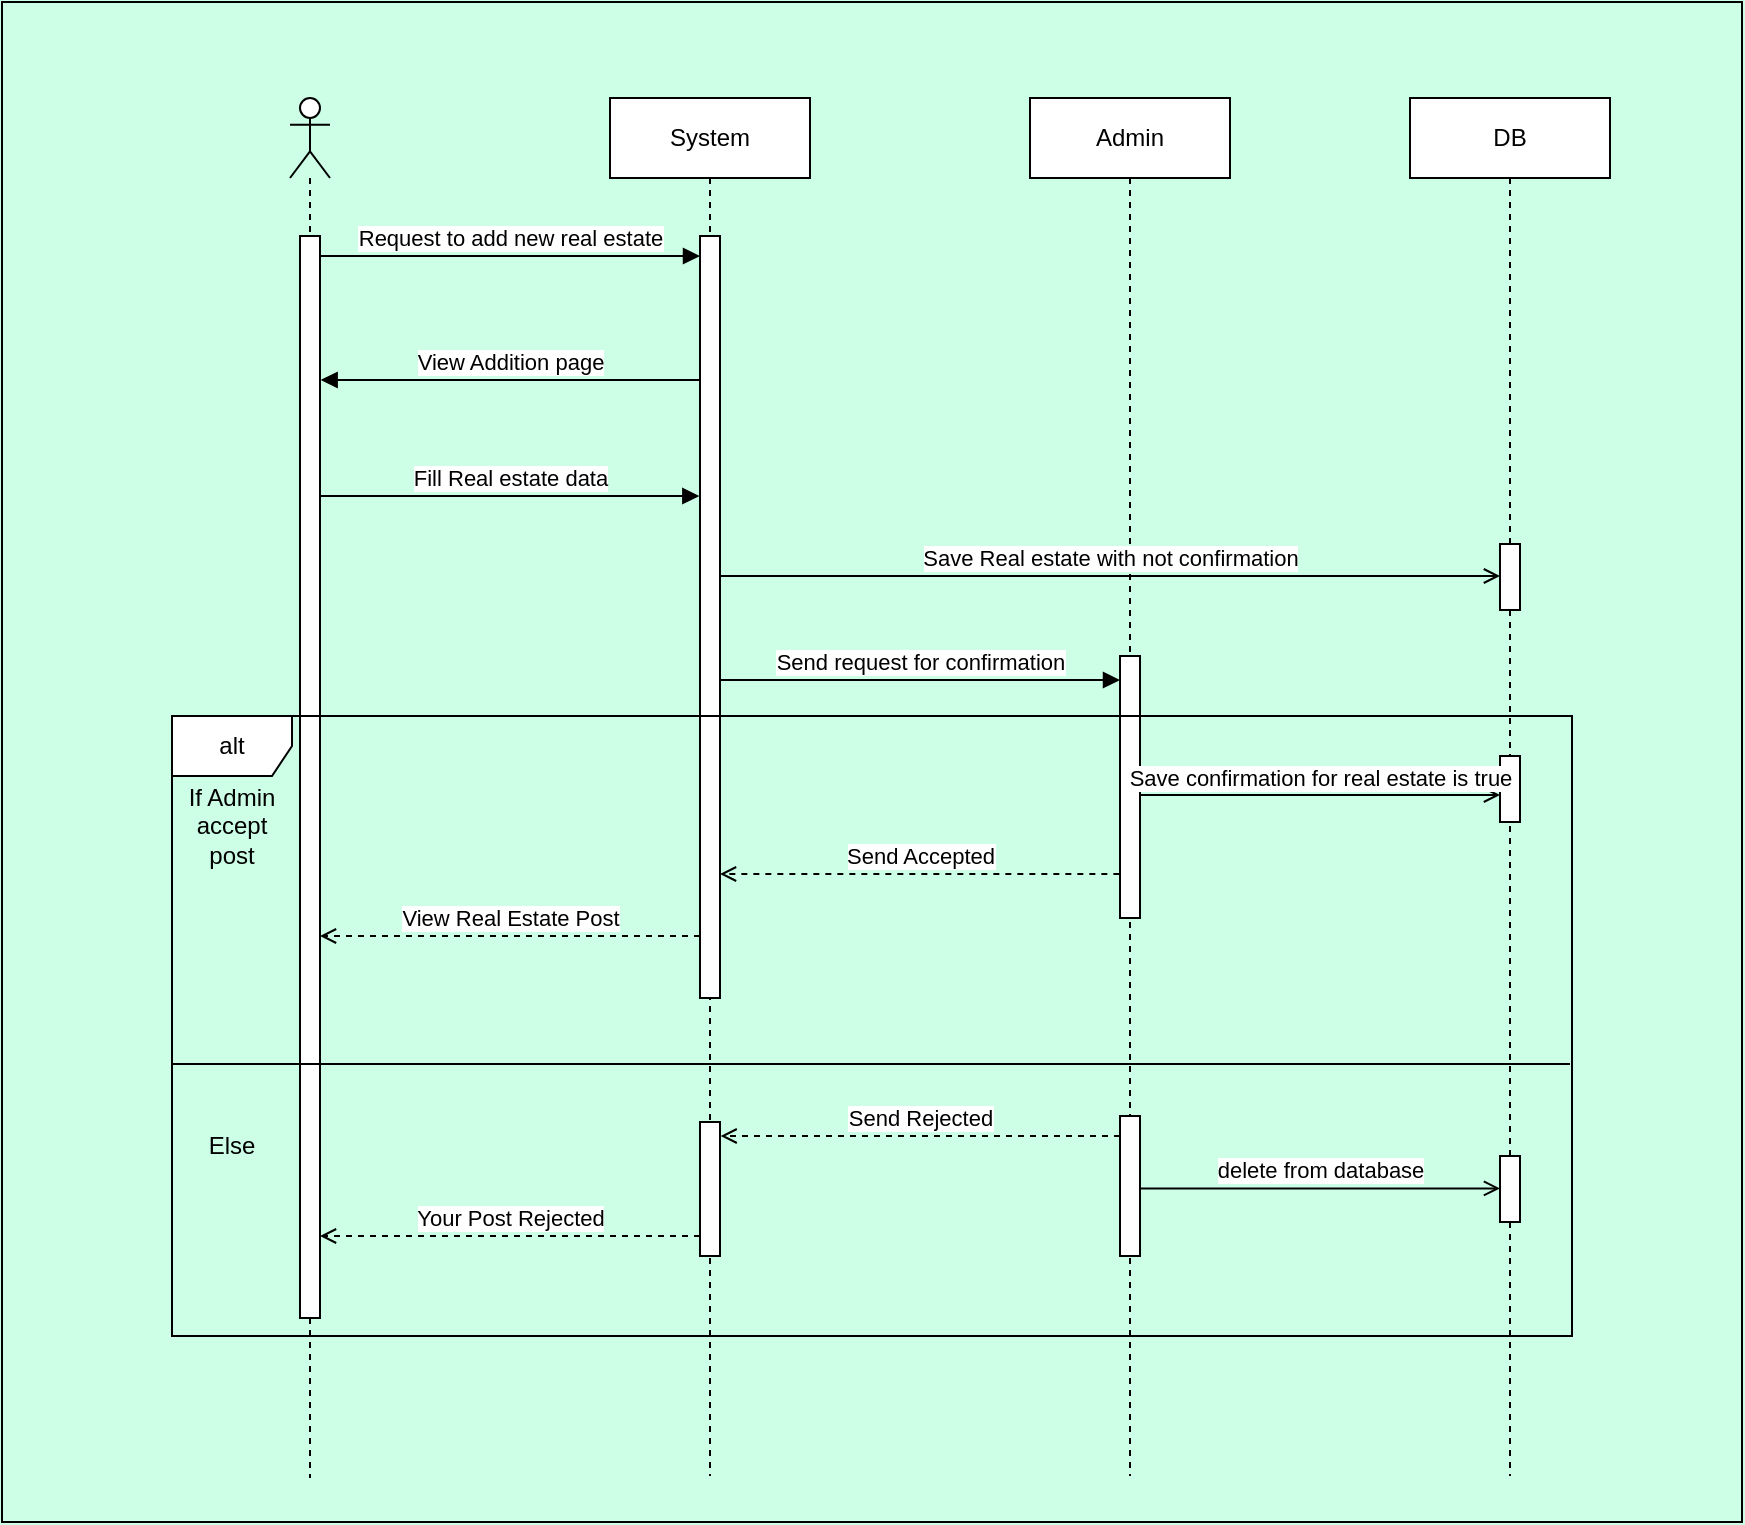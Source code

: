 <mxfile version="22.1.11" type="device">
  <diagram name="Page-1" id="Fr_Z8Ch70PDAauEXENrJ">
    <mxGraphModel dx="1336" dy="759" grid="1" gridSize="10" guides="1" tooltips="1" connect="1" arrows="1" fold="1" page="1" pageScale="1" pageWidth="850" pageHeight="1100" background="#CCFFE6" math="0" shadow="0">
      <root>
        <mxCell id="0" />
        <mxCell id="1" parent="0" />
        <mxCell id="-TdqzzMaAwmh72WFA7gF-1" value="" style="shape=umlLifeline;perimeter=lifelinePerimeter;whiteSpace=wrap;html=1;container=1;dropTarget=0;collapsible=0;recursiveResize=0;outlineConnect=0;portConstraint=eastwest;newEdgeStyle={&quot;curved&quot;:0,&quot;rounded&quot;:0};participant=umlActor;" vertex="1" parent="1">
          <mxGeometry x="150" y="81" width="20" height="690" as="geometry" />
        </mxCell>
        <mxCell id="-TdqzzMaAwmh72WFA7gF-6" value="" style="html=1;points=[[0,0,0,0,5],[0,1,0,0,-5],[1,0,0,0,5],[1,1,0,0,-5]];perimeter=orthogonalPerimeter;outlineConnect=0;targetShapes=umlLifeline;portConstraint=eastwest;newEdgeStyle={&quot;curved&quot;:0,&quot;rounded&quot;:0};" vertex="1" parent="-TdqzzMaAwmh72WFA7gF-1">
          <mxGeometry x="5" y="69" width="10" height="541" as="geometry" />
        </mxCell>
        <mxCell id="-TdqzzMaAwmh72WFA7gF-2" value="System" style="shape=umlLifeline;perimeter=lifelinePerimeter;whiteSpace=wrap;html=1;container=1;dropTarget=0;collapsible=0;recursiveResize=0;outlineConnect=0;portConstraint=eastwest;newEdgeStyle={&quot;curved&quot;:0,&quot;rounded&quot;:0};" vertex="1" parent="1">
          <mxGeometry x="310" y="81" width="100" height="689" as="geometry" />
        </mxCell>
        <mxCell id="-TdqzzMaAwmh72WFA7gF-8" value="" style="html=1;points=[[0,0,0,0,5],[0,1,0,0,-5],[1,0,0,0,5],[1,1,0,0,-5]];perimeter=orthogonalPerimeter;outlineConnect=0;targetShapes=umlLifeline;portConstraint=eastwest;newEdgeStyle={&quot;curved&quot;:0,&quot;rounded&quot;:0};" vertex="1" parent="-TdqzzMaAwmh72WFA7gF-2">
          <mxGeometry x="45" y="69" width="10" height="381" as="geometry" />
        </mxCell>
        <mxCell id="-TdqzzMaAwmh72WFA7gF-4" value="Admin" style="shape=umlLifeline;perimeter=lifelinePerimeter;whiteSpace=wrap;html=1;container=1;dropTarget=0;collapsible=0;recursiveResize=0;outlineConnect=0;portConstraint=eastwest;newEdgeStyle={&quot;curved&quot;:0,&quot;rounded&quot;:0};" vertex="1" parent="1">
          <mxGeometry x="520" y="81" width="100" height="689" as="geometry" />
        </mxCell>
        <mxCell id="-TdqzzMaAwmh72WFA7gF-13" value="" style="html=1;points=[[0,0,0,0,5],[0,1,0,0,-5],[1,0,0,0,5],[1,1,0,0,-5]];perimeter=orthogonalPerimeter;outlineConnect=0;targetShapes=umlLifeline;portConstraint=eastwest;newEdgeStyle={&quot;curved&quot;:0,&quot;rounded&quot;:0};" vertex="1" parent="-TdqzzMaAwmh72WFA7gF-4">
          <mxGeometry x="45" y="279" width="10" height="131" as="geometry" />
        </mxCell>
        <mxCell id="-TdqzzMaAwmh72WFA7gF-5" value="DB" style="shape=umlLifeline;perimeter=lifelinePerimeter;whiteSpace=wrap;html=1;container=1;dropTarget=0;collapsible=0;recursiveResize=0;outlineConnect=0;portConstraint=eastwest;newEdgeStyle={&quot;curved&quot;:0,&quot;rounded&quot;:0};" vertex="1" parent="1">
          <mxGeometry x="710" y="81" width="100" height="689" as="geometry" />
        </mxCell>
        <mxCell id="-TdqzzMaAwmh72WFA7gF-12" value="" style="html=1;points=[[0,0,0,0,5],[0,1,0,0,-5],[1,0,0,0,5],[1,1,0,0,-5]];perimeter=orthogonalPerimeter;outlineConnect=0;targetShapes=umlLifeline;portConstraint=eastwest;newEdgeStyle={&quot;curved&quot;:0,&quot;rounded&quot;:0};" vertex="1" parent="-TdqzzMaAwmh72WFA7gF-5">
          <mxGeometry x="45" y="223" width="10" height="33" as="geometry" />
        </mxCell>
        <mxCell id="-TdqzzMaAwmh72WFA7gF-19" value="" style="html=1;points=[[0,0,0,0,5],[0,1,0,0,-5],[1,0,0,0,5],[1,1,0,0,-5]];perimeter=orthogonalPerimeter;outlineConnect=0;targetShapes=umlLifeline;portConstraint=eastwest;newEdgeStyle={&quot;curved&quot;:0,&quot;rounded&quot;:0};" vertex="1" parent="-TdqzzMaAwmh72WFA7gF-5">
          <mxGeometry x="45" y="329" width="10" height="33" as="geometry" />
        </mxCell>
        <mxCell id="-TdqzzMaAwmh72WFA7gF-31" value="" style="html=1;points=[[0,0,0,0,5],[0,1,0,0,-5],[1,0,0,0,5],[1,1,0,0,-5]];perimeter=orthogonalPerimeter;outlineConnect=0;targetShapes=umlLifeline;portConstraint=eastwest;newEdgeStyle={&quot;curved&quot;:0,&quot;rounded&quot;:0};" vertex="1" parent="-TdqzzMaAwmh72WFA7gF-5">
          <mxGeometry x="45" y="529" width="10" height="33" as="geometry" />
        </mxCell>
        <mxCell id="-TdqzzMaAwmh72WFA7gF-7" value="Request to add new real estate" style="html=1;verticalAlign=bottom;endArrow=block;curved=0;rounded=0;" edge="1" parent="1" target="-TdqzzMaAwmh72WFA7gF-8">
          <mxGeometry width="80" relative="1" as="geometry">
            <mxPoint x="165.335" y="160" as="sourcePoint" />
            <mxPoint x="350" y="160" as="targetPoint" />
          </mxGeometry>
        </mxCell>
        <mxCell id="-TdqzzMaAwmh72WFA7gF-9" value="View Addition page" style="html=1;verticalAlign=bottom;endArrow=block;curved=0;rounded=0;" edge="1" parent="1">
          <mxGeometry width="80" relative="1" as="geometry">
            <mxPoint x="355" y="222" as="sourcePoint" />
            <mxPoint x="165.335" y="222" as="targetPoint" />
          </mxGeometry>
        </mxCell>
        <mxCell id="-TdqzzMaAwmh72WFA7gF-10" value="Fill Real estate data" style="html=1;verticalAlign=bottom;endArrow=block;curved=0;rounded=0;" edge="1" parent="1">
          <mxGeometry width="80" relative="1" as="geometry">
            <mxPoint x="165.005" y="280" as="sourcePoint" />
            <mxPoint x="354.67" y="280" as="targetPoint" />
          </mxGeometry>
        </mxCell>
        <mxCell id="-TdqzzMaAwmh72WFA7gF-11" value="Save Real estate with not confirmation" style="html=1;verticalAlign=bottom;endArrow=open;curved=0;rounded=0;endFill=0;" edge="1" parent="1" target="-TdqzzMaAwmh72WFA7gF-12">
          <mxGeometry width="80" relative="1" as="geometry">
            <mxPoint x="365.005" y="320" as="sourcePoint" />
            <mxPoint x="710" y="320" as="targetPoint" />
          </mxGeometry>
        </mxCell>
        <mxCell id="-TdqzzMaAwmh72WFA7gF-15" value="Send request for confirmation" style="html=1;verticalAlign=bottom;endArrow=block;curved=0;rounded=0;" edge="1" parent="1">
          <mxGeometry width="80" relative="1" as="geometry">
            <mxPoint x="365" y="372" as="sourcePoint" />
            <mxPoint x="565" y="372" as="targetPoint" />
          </mxGeometry>
        </mxCell>
        <mxCell id="-TdqzzMaAwmh72WFA7gF-16" value="alt" style="shape=umlFrame;whiteSpace=wrap;html=1;pointerEvents=0;" vertex="1" parent="1">
          <mxGeometry x="91" y="390" width="700" height="310" as="geometry" />
        </mxCell>
        <mxCell id="-TdqzzMaAwmh72WFA7gF-18" value="Save confirmation for real estate is true" style="html=1;verticalAlign=bottom;endArrow=open;curved=0;rounded=0;endFill=0;" edge="1" parent="1">
          <mxGeometry width="80" relative="1" as="geometry">
            <mxPoint x="575.0" y="429.5" as="sourcePoint" />
            <mxPoint x="755" y="429.5" as="targetPoint" />
          </mxGeometry>
        </mxCell>
        <mxCell id="-TdqzzMaAwmh72WFA7gF-20" value="Send Accepted" style="html=1;verticalAlign=bottom;endArrow=open;curved=0;rounded=0;endFill=0;dashed=1;" edge="1" parent="1">
          <mxGeometry width="80" relative="1" as="geometry">
            <mxPoint x="564.67" y="469" as="sourcePoint" />
            <mxPoint x="365" y="469" as="targetPoint" />
          </mxGeometry>
        </mxCell>
        <mxCell id="-TdqzzMaAwmh72WFA7gF-21" value="View Real Estate Post" style="html=1;verticalAlign=bottom;endArrow=open;curved=0;rounded=0;endFill=0;dashed=1;" edge="1" parent="1">
          <mxGeometry width="80" relative="1" as="geometry">
            <mxPoint x="355" y="500" as="sourcePoint" />
            <mxPoint x="165" y="500" as="targetPoint" />
          </mxGeometry>
        </mxCell>
        <mxCell id="-TdqzzMaAwmh72WFA7gF-22" value="" style="line;strokeWidth=1;fillColor=none;align=left;verticalAlign=middle;spacingTop=-1;spacingLeft=3;spacingRight=3;rotatable=0;labelPosition=right;points=[];portConstraint=eastwest;strokeColor=inherit;" vertex="1" parent="1">
          <mxGeometry x="91" y="560" width="699" height="8" as="geometry" />
        </mxCell>
        <mxCell id="-TdqzzMaAwmh72WFA7gF-23" value="" style="html=1;points=[[0,0,0,0,5],[0,1,0,0,-5],[1,0,0,0,5],[1,1,0,0,-5]];perimeter=orthogonalPerimeter;outlineConnect=0;targetShapes=umlLifeline;portConstraint=eastwest;newEdgeStyle={&quot;curved&quot;:0,&quot;rounded&quot;:0};" vertex="1" parent="1">
          <mxGeometry x="565" y="590" width="10" height="70" as="geometry" />
        </mxCell>
        <mxCell id="-TdqzzMaAwmh72WFA7gF-24" value="Send Rejected" style="html=1;verticalAlign=bottom;endArrow=open;curved=0;rounded=0;endFill=0;dashed=1;" edge="1" parent="1">
          <mxGeometry width="80" relative="1" as="geometry">
            <mxPoint x="565" y="600" as="sourcePoint" />
            <mxPoint x="365.33" y="600" as="targetPoint" />
          </mxGeometry>
        </mxCell>
        <mxCell id="-TdqzzMaAwmh72WFA7gF-26" value="" style="html=1;points=[[0,0,0,0,5],[0,1,0,0,-5],[1,0,0,0,5],[1,1,0,0,-5]];perimeter=orthogonalPerimeter;outlineConnect=0;targetShapes=umlLifeline;portConstraint=eastwest;newEdgeStyle={&quot;curved&quot;:0,&quot;rounded&quot;:0};" vertex="1" parent="1">
          <mxGeometry x="355" y="593" width="10" height="67" as="geometry" />
        </mxCell>
        <mxCell id="-TdqzzMaAwmh72WFA7gF-27" value="Your Post Rejected" style="html=1;verticalAlign=bottom;endArrow=open;curved=0;rounded=0;endFill=0;dashed=1;" edge="1" parent="1">
          <mxGeometry width="80" relative="1" as="geometry">
            <mxPoint x="355" y="650" as="sourcePoint" />
            <mxPoint x="165" y="650" as="targetPoint" />
          </mxGeometry>
        </mxCell>
        <mxCell id="-TdqzzMaAwmh72WFA7gF-28" value="If Admin accept post" style="text;html=1;strokeColor=none;fillColor=none;align=center;verticalAlign=middle;whiteSpace=wrap;rounded=0;" vertex="1" parent="1">
          <mxGeometry x="91" y="430" width="60" height="30" as="geometry" />
        </mxCell>
        <mxCell id="-TdqzzMaAwmh72WFA7gF-29" value="Else" style="text;html=1;strokeColor=none;fillColor=none;align=center;verticalAlign=middle;whiteSpace=wrap;rounded=0;" vertex="1" parent="1">
          <mxGeometry x="91" y="590" width="60" height="30" as="geometry" />
        </mxCell>
        <mxCell id="-TdqzzMaAwmh72WFA7gF-30" value="delete from database" style="html=1;verticalAlign=bottom;endArrow=open;curved=0;rounded=0;endFill=0;" edge="1" parent="1">
          <mxGeometry width="80" relative="1" as="geometry">
            <mxPoint x="575.0" y="626.24" as="sourcePoint" />
            <mxPoint x="755" y="626.24" as="targetPoint" />
          </mxGeometry>
        </mxCell>
        <mxCell id="-TdqzzMaAwmh72WFA7gF-32" value="" style="rounded=0;whiteSpace=wrap;html=1;fillColor=none;" vertex="1" parent="1">
          <mxGeometry x="6" y="33" width="870" height="760" as="geometry" />
        </mxCell>
      </root>
    </mxGraphModel>
  </diagram>
</mxfile>

